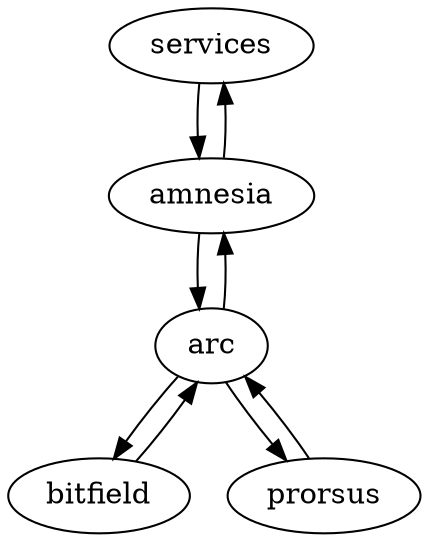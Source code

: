 digraph {
        services -> amnesia;
        amnesia -> services;
        amnesia -> arc;
        arc -> amnesia;
        bitfield -> arc;
        arc -> bitfield;
        prorsus -> arc;
        arc-> prorsus;
}
